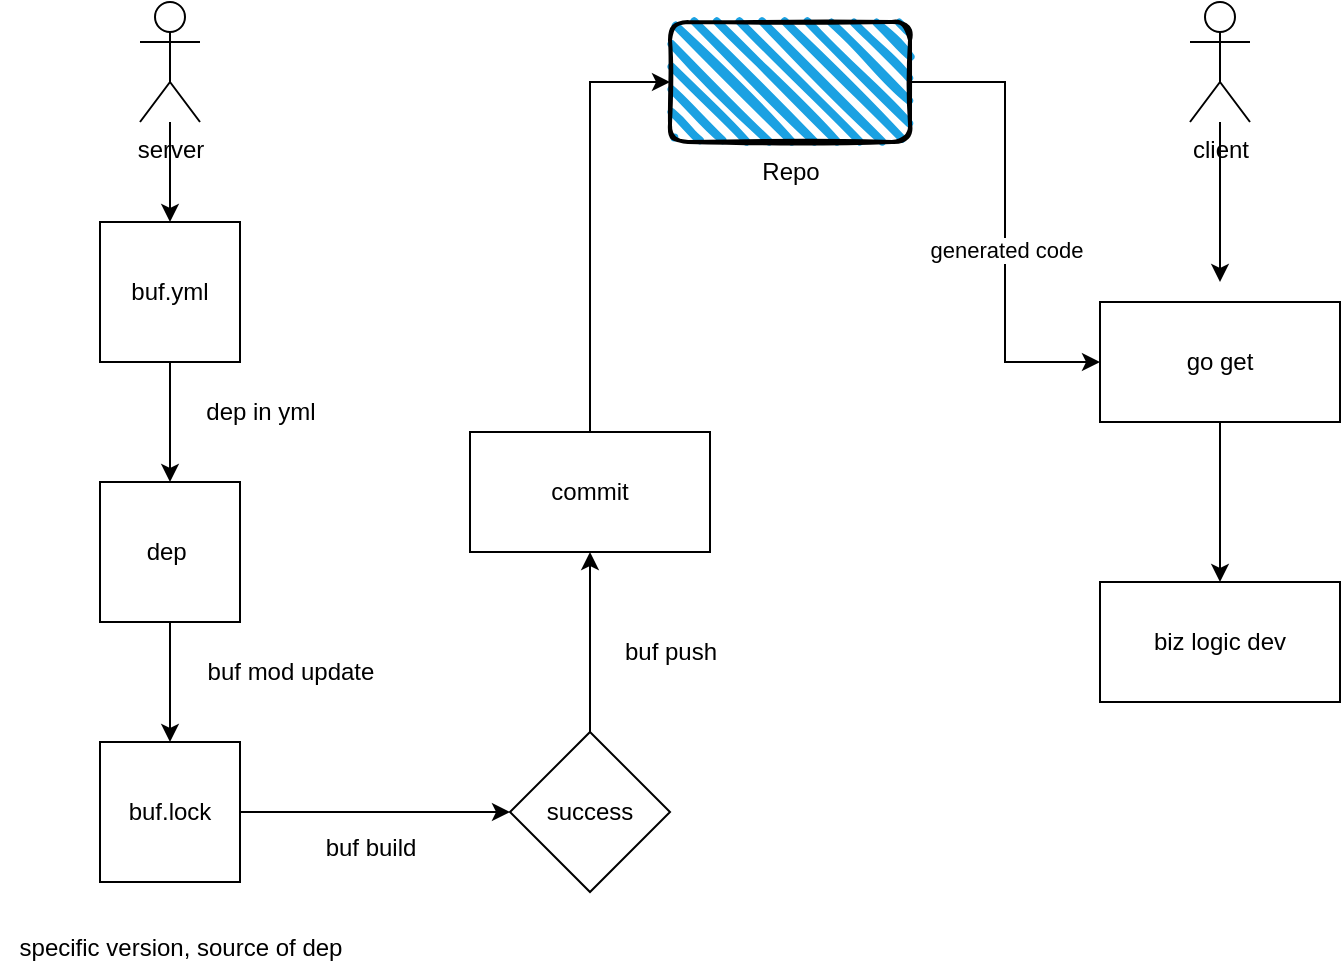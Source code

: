 <mxfile version="21.6.8" type="github">
  <diagram name="Page-1" id="d9xWBnI_vwjLBRSRX_HT">
    <mxGraphModel dx="1344" dy="963" grid="1" gridSize="10" guides="1" tooltips="1" connect="1" arrows="1" fold="1" page="1" pageScale="1" pageWidth="850" pageHeight="1100" math="0" shadow="0">
      <root>
        <mxCell id="0" />
        <mxCell id="1" parent="0" />
        <mxCell id="8j_NsVNfugapfoaSP4sD-5" value="" style="edgeStyle=orthogonalEdgeStyle;rounded=0;orthogonalLoop=1;jettySize=auto;html=1;" edge="1" parent="1" source="8j_NsVNfugapfoaSP4sD-1" target="8j_NsVNfugapfoaSP4sD-4">
          <mxGeometry relative="1" as="geometry" />
        </mxCell>
        <mxCell id="8j_NsVNfugapfoaSP4sD-1" value="buf.yml" style="whiteSpace=wrap;html=1;aspect=fixed;direction=south;" vertex="1" parent="1">
          <mxGeometry x="220" y="350" width="70" height="70" as="geometry" />
        </mxCell>
        <mxCell id="8j_NsVNfugapfoaSP4sD-3" value="" style="edgeStyle=orthogonalEdgeStyle;rounded=0;orthogonalLoop=1;jettySize=auto;html=1;" edge="1" parent="1" source="8j_NsVNfugapfoaSP4sD-2" target="8j_NsVNfugapfoaSP4sD-1">
          <mxGeometry relative="1" as="geometry" />
        </mxCell>
        <mxCell id="8j_NsVNfugapfoaSP4sD-2" value="server" style="shape=umlActor;verticalLabelPosition=bottom;verticalAlign=top;html=1;outlineConnect=0;" vertex="1" parent="1">
          <mxGeometry x="240" y="240" width="30" height="60" as="geometry" />
        </mxCell>
        <mxCell id="8j_NsVNfugapfoaSP4sD-7" value="" style="edgeStyle=orthogonalEdgeStyle;rounded=0;orthogonalLoop=1;jettySize=auto;html=1;" edge="1" parent="1" source="8j_NsVNfugapfoaSP4sD-4" target="8j_NsVNfugapfoaSP4sD-6">
          <mxGeometry relative="1" as="geometry" />
        </mxCell>
        <mxCell id="8j_NsVNfugapfoaSP4sD-4" value="dep&amp;nbsp;" style="whiteSpace=wrap;html=1;aspect=fixed;direction=south;" vertex="1" parent="1">
          <mxGeometry x="220" y="480" width="70" height="70" as="geometry" />
        </mxCell>
        <mxCell id="8j_NsVNfugapfoaSP4sD-11" value="" style="edgeStyle=orthogonalEdgeStyle;rounded=0;orthogonalLoop=1;jettySize=auto;html=1;" edge="1" parent="1" source="8j_NsVNfugapfoaSP4sD-6">
          <mxGeometry relative="1" as="geometry">
            <mxPoint x="425" y="645" as="targetPoint" />
          </mxGeometry>
        </mxCell>
        <mxCell id="8j_NsVNfugapfoaSP4sD-6" value="buf.lock" style="whiteSpace=wrap;html=1;aspect=fixed;direction=south;" vertex="1" parent="1">
          <mxGeometry x="220" y="610" width="70" height="70" as="geometry" />
        </mxCell>
        <mxCell id="8j_NsVNfugapfoaSP4sD-8" value="buf mod update" style="text;html=1;align=center;verticalAlign=middle;resizable=0;points=[];autosize=1;strokeColor=none;fillColor=none;" vertex="1" parent="1">
          <mxGeometry x="260" y="560" width="110" height="30" as="geometry" />
        </mxCell>
        <mxCell id="8j_NsVNfugapfoaSP4sD-9" value="dep in yml" style="text;html=1;align=center;verticalAlign=middle;resizable=0;points=[];autosize=1;strokeColor=none;fillColor=none;" vertex="1" parent="1">
          <mxGeometry x="260" y="430" width="80" height="30" as="geometry" />
        </mxCell>
        <mxCell id="8j_NsVNfugapfoaSP4sD-12" value="buf build" style="text;html=1;align=center;verticalAlign=middle;resizable=0;points=[];autosize=1;strokeColor=none;fillColor=none;" vertex="1" parent="1">
          <mxGeometry x="320" y="648" width="70" height="30" as="geometry" />
        </mxCell>
        <mxCell id="8j_NsVNfugapfoaSP4sD-15" value="" style="edgeStyle=orthogonalEdgeStyle;rounded=0;orthogonalLoop=1;jettySize=auto;html=1;" edge="1" parent="1" source="8j_NsVNfugapfoaSP4sD-13" target="8j_NsVNfugapfoaSP4sD-14">
          <mxGeometry relative="1" as="geometry" />
        </mxCell>
        <mxCell id="8j_NsVNfugapfoaSP4sD-13" value="success" style="rhombus;whiteSpace=wrap;html=1;" vertex="1" parent="1">
          <mxGeometry x="425" y="605" width="80" height="80" as="geometry" />
        </mxCell>
        <mxCell id="8j_NsVNfugapfoaSP4sD-26" style="edgeStyle=orthogonalEdgeStyle;rounded=0;orthogonalLoop=1;jettySize=auto;html=1;entryX=0;entryY=0.5;entryDx=0;entryDy=0;" edge="1" parent="1" source="8j_NsVNfugapfoaSP4sD-14" target="8j_NsVNfugapfoaSP4sD-24">
          <mxGeometry relative="1" as="geometry" />
        </mxCell>
        <mxCell id="8j_NsVNfugapfoaSP4sD-14" value="commit" style="whiteSpace=wrap;html=1;" vertex="1" parent="1">
          <mxGeometry x="405" y="455" width="120" height="60" as="geometry" />
        </mxCell>
        <mxCell id="8j_NsVNfugapfoaSP4sD-16" value="buf push" style="text;html=1;align=center;verticalAlign=middle;resizable=0;points=[];autosize=1;strokeColor=none;fillColor=none;" vertex="1" parent="1">
          <mxGeometry x="470" y="550" width="70" height="30" as="geometry" />
        </mxCell>
        <mxCell id="8j_NsVNfugapfoaSP4sD-17" value="specific version, source of dep" style="text;html=1;align=center;verticalAlign=middle;resizable=0;points=[];autosize=1;strokeColor=none;fillColor=none;" vertex="1" parent="1">
          <mxGeometry x="170" y="698" width="180" height="30" as="geometry" />
        </mxCell>
        <mxCell id="8j_NsVNfugapfoaSP4sD-22" value="" style="edgeStyle=orthogonalEdgeStyle;rounded=0;orthogonalLoop=1;jettySize=auto;html=1;" edge="1" parent="1">
          <mxGeometry relative="1" as="geometry">
            <mxPoint x="780" y="300" as="sourcePoint" />
            <mxPoint x="780" y="380" as="targetPoint" />
          </mxGeometry>
        </mxCell>
        <mxCell id="8j_NsVNfugapfoaSP4sD-18" value="client" style="shape=umlActor;verticalLabelPosition=bottom;verticalAlign=top;html=1;outlineConnect=0;" vertex="1" parent="1">
          <mxGeometry x="765" y="240" width="30" height="60" as="geometry" />
        </mxCell>
        <mxCell id="8j_NsVNfugapfoaSP4sD-28" style="edgeStyle=orthogonalEdgeStyle;rounded=0;orthogonalLoop=1;jettySize=auto;html=1;entryX=0;entryY=0.5;entryDx=0;entryDy=0;" edge="1" parent="1" source="8j_NsVNfugapfoaSP4sD-24" target="8j_NsVNfugapfoaSP4sD-27">
          <mxGeometry relative="1" as="geometry" />
        </mxCell>
        <mxCell id="8j_NsVNfugapfoaSP4sD-29" value="generated code" style="edgeLabel;html=1;align=center;verticalAlign=middle;resizable=0;points=[];" vertex="1" connectable="0" parent="8j_NsVNfugapfoaSP4sD-28">
          <mxGeometry x="0.117" relative="1" as="geometry">
            <mxPoint as="offset" />
          </mxGeometry>
        </mxCell>
        <mxCell id="8j_NsVNfugapfoaSP4sD-24" value="" style="rounded=1;whiteSpace=wrap;html=1;strokeWidth=2;fillWeight=4;hachureGap=8;hachureAngle=45;fillColor=#1ba1e2;sketch=1;" vertex="1" parent="1">
          <mxGeometry x="505" y="250" width="120" height="60" as="geometry" />
        </mxCell>
        <mxCell id="8j_NsVNfugapfoaSP4sD-25" value="Repo" style="text;html=1;align=center;verticalAlign=middle;resizable=0;points=[];autosize=1;strokeColor=none;fillColor=none;" vertex="1" parent="1">
          <mxGeometry x="540" y="310" width="50" height="30" as="geometry" />
        </mxCell>
        <mxCell id="8j_NsVNfugapfoaSP4sD-31" value="" style="edgeStyle=orthogonalEdgeStyle;rounded=0;orthogonalLoop=1;jettySize=auto;html=1;" edge="1" parent="1" source="8j_NsVNfugapfoaSP4sD-27" target="8j_NsVNfugapfoaSP4sD-30">
          <mxGeometry relative="1" as="geometry" />
        </mxCell>
        <mxCell id="8j_NsVNfugapfoaSP4sD-27" value="go get" style="rounded=0;whiteSpace=wrap;html=1;" vertex="1" parent="1">
          <mxGeometry x="720" y="390" width="120" height="60" as="geometry" />
        </mxCell>
        <mxCell id="8j_NsVNfugapfoaSP4sD-30" value="biz logic dev" style="rounded=0;whiteSpace=wrap;html=1;" vertex="1" parent="1">
          <mxGeometry x="720" y="530" width="120" height="60" as="geometry" />
        </mxCell>
      </root>
    </mxGraphModel>
  </diagram>
</mxfile>
